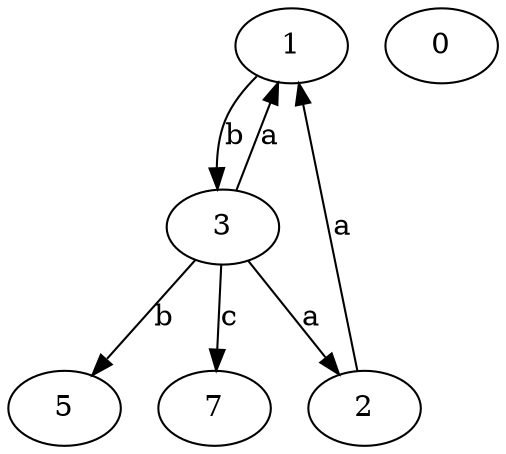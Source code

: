 strict digraph  {
1;
0;
2;
3;
5;
7;
1 -> 3  [label=b];
2 -> 1  [label=a];
3 -> 1  [label=a];
3 -> 2  [label=a];
3 -> 5  [label=b];
3 -> 7  [label=c];
}
